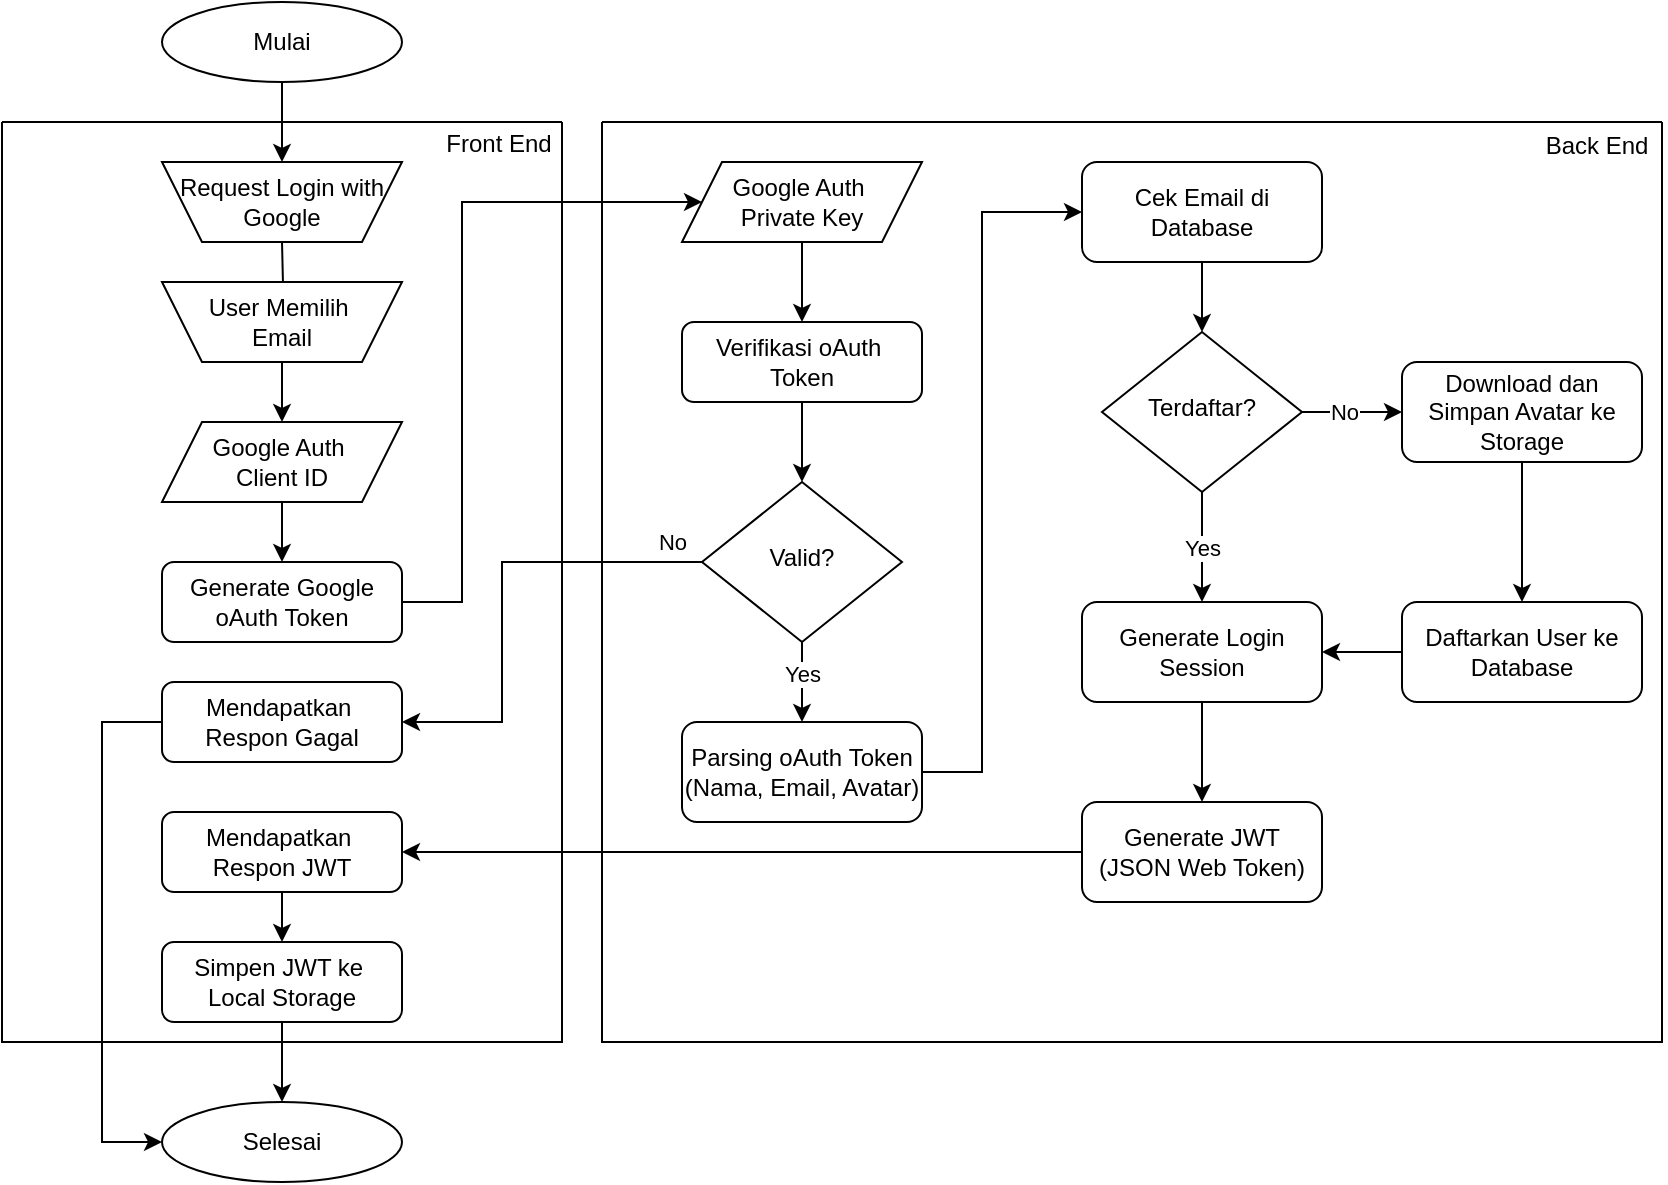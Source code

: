 <mxfile version="24.7.7">
  <diagram id="C5RBs43oDa-KdzZeNtuy" name="Page-1">
    <mxGraphModel dx="787" dy="442" grid="1" gridSize="10" guides="1" tooltips="1" connect="1" arrows="1" fold="1" page="1" pageScale="1" pageWidth="827" pageHeight="1169" math="0" shadow="0">
      <root>
        <mxCell id="WIyWlLk6GJQsqaUBKTNV-0" />
        <mxCell id="WIyWlLk6GJQsqaUBKTNV-1" parent="WIyWlLk6GJQsqaUBKTNV-0" />
        <mxCell id="e-_WCHEav21t-MaE0KTX-3" style="edgeStyle=orthogonalEdgeStyle;rounded=0;orthogonalLoop=1;jettySize=auto;html=1;" edge="1" parent="WIyWlLk6GJQsqaUBKTNV-1">
          <mxGeometry relative="1" as="geometry">
            <mxPoint x="180" y="180" as="sourcePoint" />
            <mxPoint x="180" y="220" as="targetPoint" />
          </mxGeometry>
        </mxCell>
        <mxCell id="e-_WCHEav21t-MaE0KTX-1" style="edgeStyle=orthogonalEdgeStyle;rounded=0;orthogonalLoop=1;jettySize=auto;html=1;entryX=0.5;entryY=0;entryDx=0;entryDy=0;" edge="1" parent="WIyWlLk6GJQsqaUBKTNV-1" source="e-_WCHEav21t-MaE0KTX-0">
          <mxGeometry relative="1" as="geometry">
            <mxPoint x="180" y="140" as="targetPoint" />
          </mxGeometry>
        </mxCell>
        <mxCell id="e-_WCHEav21t-MaE0KTX-0" value="Mulai" style="ellipse;whiteSpace=wrap;html=1;" vertex="1" parent="WIyWlLk6GJQsqaUBKTNV-1">
          <mxGeometry x="120" y="60" width="120" height="40" as="geometry" />
        </mxCell>
        <mxCell id="e-_WCHEav21t-MaE0KTX-14" style="edgeStyle=orthogonalEdgeStyle;rounded=0;orthogonalLoop=1;jettySize=auto;html=1;entryX=0;entryY=0.5;entryDx=0;entryDy=0;exitX=1;exitY=0.5;exitDx=0;exitDy=0;" edge="1" parent="WIyWlLk6GJQsqaUBKTNV-1" source="e-_WCHEav21t-MaE0KTX-4" target="e-_WCHEav21t-MaE0KTX-16">
          <mxGeometry relative="1" as="geometry">
            <Array as="points">
              <mxPoint x="270" y="360" />
              <mxPoint x="270" y="160" />
            </Array>
          </mxGeometry>
        </mxCell>
        <mxCell id="e-_WCHEav21t-MaE0KTX-7" value="Request Login with Google" style="shape=trapezoid;perimeter=trapezoidPerimeter;whiteSpace=wrap;html=1;fixedSize=1;flipV=1;" vertex="1" parent="WIyWlLk6GJQsqaUBKTNV-1">
          <mxGeometry x="120" y="140" width="120" height="40" as="geometry" />
        </mxCell>
        <mxCell id="e-_WCHEav21t-MaE0KTX-11" value="" style="swimlane;startSize=0;" vertex="1" parent="WIyWlLk6GJQsqaUBKTNV-1">
          <mxGeometry x="40" y="120" width="280" height="460" as="geometry" />
        </mxCell>
        <mxCell id="e-_WCHEav21t-MaE0KTX-23" value="Mendapatkan&amp;nbsp;&lt;div&gt;Respon Gagal&lt;/div&gt;" style="rounded=1;whiteSpace=wrap;html=1;fontSize=12;glass=0;strokeWidth=1;shadow=0;" vertex="1" parent="e-_WCHEav21t-MaE0KTX-11">
          <mxGeometry x="80" y="280" width="120" height="40" as="geometry" />
        </mxCell>
        <mxCell id="e-_WCHEav21t-MaE0KTX-6" value="User Memilih&amp;nbsp;&lt;div&gt;Email&lt;/div&gt;" style="shape=trapezoid;perimeter=trapezoidPerimeter;whiteSpace=wrap;html=1;fixedSize=1;flipV=1;" vertex="1" parent="e-_WCHEav21t-MaE0KTX-11">
          <mxGeometry x="80" y="80" width="120" height="40" as="geometry" />
        </mxCell>
        <mxCell id="e-_WCHEav21t-MaE0KTX-8" value="Google Auth&amp;nbsp;&lt;div&gt;Client ID&lt;/div&gt;" style="shape=parallelogram;perimeter=parallelogramPerimeter;whiteSpace=wrap;html=1;fixedSize=1;" vertex="1" parent="e-_WCHEav21t-MaE0KTX-11">
          <mxGeometry x="80" y="150" width="120" height="40" as="geometry" />
        </mxCell>
        <mxCell id="e-_WCHEav21t-MaE0KTX-9" style="edgeStyle=orthogonalEdgeStyle;rounded=0;orthogonalLoop=1;jettySize=auto;html=1;entryX=0.5;entryY=0;entryDx=0;entryDy=0;" edge="1" parent="e-_WCHEav21t-MaE0KTX-11" source="e-_WCHEav21t-MaE0KTX-6" target="e-_WCHEav21t-MaE0KTX-8">
          <mxGeometry relative="1" as="geometry" />
        </mxCell>
        <mxCell id="e-_WCHEav21t-MaE0KTX-4" value="Generate Google oAuth Token" style="rounded=1;whiteSpace=wrap;html=1;fontSize=12;glass=0;strokeWidth=1;shadow=0;" vertex="1" parent="e-_WCHEav21t-MaE0KTX-11">
          <mxGeometry x="80" y="220" width="120" height="40" as="geometry" />
        </mxCell>
        <mxCell id="e-_WCHEav21t-MaE0KTX-10" style="edgeStyle=orthogonalEdgeStyle;rounded=0;orthogonalLoop=1;jettySize=auto;html=1;entryX=0.5;entryY=0;entryDx=0;entryDy=0;" edge="1" parent="e-_WCHEav21t-MaE0KTX-11" source="e-_WCHEav21t-MaE0KTX-8" target="e-_WCHEav21t-MaE0KTX-4">
          <mxGeometry relative="1" as="geometry" />
        </mxCell>
        <mxCell id="e-_WCHEav21t-MaE0KTX-46" style="edgeStyle=orthogonalEdgeStyle;rounded=0;orthogonalLoop=1;jettySize=auto;html=1;entryX=0.5;entryY=0;entryDx=0;entryDy=0;" edge="1" parent="e-_WCHEav21t-MaE0KTX-11" source="e-_WCHEav21t-MaE0KTX-41" target="e-_WCHEav21t-MaE0KTX-45">
          <mxGeometry relative="1" as="geometry" />
        </mxCell>
        <mxCell id="e-_WCHEav21t-MaE0KTX-41" value="Mendapatkan&amp;nbsp;&lt;div&gt;Respon JWT&lt;/div&gt;" style="rounded=1;whiteSpace=wrap;html=1;fontSize=12;glass=0;strokeWidth=1;shadow=0;" vertex="1" parent="e-_WCHEav21t-MaE0KTX-11">
          <mxGeometry x="80" y="345" width="120" height="40" as="geometry" />
        </mxCell>
        <mxCell id="e-_WCHEav21t-MaE0KTX-45" value="Simpen JWT ke&amp;nbsp;&lt;div&gt;Local Storage&lt;/div&gt;" style="rounded=1;whiteSpace=wrap;html=1;fontSize=12;glass=0;strokeWidth=1;shadow=0;" vertex="1" parent="e-_WCHEav21t-MaE0KTX-11">
          <mxGeometry x="80" y="410" width="120" height="40" as="geometry" />
        </mxCell>
        <mxCell id="e-_WCHEav21t-MaE0KTX-51" value="Front End" style="text;html=1;align=center;verticalAlign=middle;resizable=0;points=[];autosize=1;strokeColor=none;fillColor=none;" vertex="1" parent="e-_WCHEav21t-MaE0KTX-11">
          <mxGeometry x="208" y="-4" width="80" height="30" as="geometry" />
        </mxCell>
        <mxCell id="e-_WCHEav21t-MaE0KTX-12" value="" style="swimlane;startSize=0;" vertex="1" parent="WIyWlLk6GJQsqaUBKTNV-1">
          <mxGeometry x="340" y="120" width="530" height="460" as="geometry" />
        </mxCell>
        <mxCell id="e-_WCHEav21t-MaE0KTX-31" style="edgeStyle=orthogonalEdgeStyle;rounded=0;orthogonalLoop=1;jettySize=auto;html=1;entryX=0;entryY=0.5;entryDx=0;entryDy=0;" edge="1" parent="e-_WCHEav21t-MaE0KTX-12" source="e-_WCHEav21t-MaE0KTX-13" target="e-_WCHEav21t-MaE0KTX-30">
          <mxGeometry relative="1" as="geometry">
            <Array as="points">
              <mxPoint x="190" y="325" />
              <mxPoint x="190" y="45" />
            </Array>
          </mxGeometry>
        </mxCell>
        <mxCell id="e-_WCHEav21t-MaE0KTX-13" value="Parsing oAuth&amp;nbsp;&lt;span style=&quot;background-color: initial;&quot;&gt;Token&lt;/span&gt;&lt;div&gt;(Nama, Email, Avatar)&lt;/div&gt;" style="rounded=1;whiteSpace=wrap;html=1;fontSize=12;glass=0;strokeWidth=1;shadow=0;" vertex="1" parent="e-_WCHEav21t-MaE0KTX-12">
          <mxGeometry x="40" y="300" width="120" height="50" as="geometry" />
        </mxCell>
        <mxCell id="e-_WCHEav21t-MaE0KTX-21" style="edgeStyle=orthogonalEdgeStyle;rounded=0;orthogonalLoop=1;jettySize=auto;html=1;entryX=0.5;entryY=0;entryDx=0;entryDy=0;" edge="1" parent="e-_WCHEav21t-MaE0KTX-12" source="e-_WCHEav21t-MaE0KTX-15" target="e-_WCHEav21t-MaE0KTX-20">
          <mxGeometry relative="1" as="geometry" />
        </mxCell>
        <mxCell id="e-_WCHEav21t-MaE0KTX-15" value="Verifikasi oAuth&amp;nbsp;&lt;div&gt;Token&lt;/div&gt;" style="rounded=1;whiteSpace=wrap;html=1;fontSize=12;glass=0;strokeWidth=1;shadow=0;" vertex="1" parent="e-_WCHEav21t-MaE0KTX-12">
          <mxGeometry x="40" y="100" width="120" height="40" as="geometry" />
        </mxCell>
        <mxCell id="e-_WCHEav21t-MaE0KTX-18" style="edgeStyle=orthogonalEdgeStyle;rounded=0;orthogonalLoop=1;jettySize=auto;html=1;entryX=0.5;entryY=0;entryDx=0;entryDy=0;" edge="1" parent="e-_WCHEav21t-MaE0KTX-12" source="e-_WCHEav21t-MaE0KTX-16" target="e-_WCHEav21t-MaE0KTX-15">
          <mxGeometry relative="1" as="geometry" />
        </mxCell>
        <mxCell id="e-_WCHEav21t-MaE0KTX-16" value="Google Auth&amp;nbsp;&lt;div&gt;Private Key&lt;/div&gt;" style="shape=parallelogram;perimeter=parallelogramPerimeter;whiteSpace=wrap;html=1;fixedSize=1;" vertex="1" parent="e-_WCHEav21t-MaE0KTX-12">
          <mxGeometry x="40" y="20" width="120" height="40" as="geometry" />
        </mxCell>
        <mxCell id="e-_WCHEav21t-MaE0KTX-22" style="edgeStyle=orthogonalEdgeStyle;rounded=0;orthogonalLoop=1;jettySize=auto;html=1;entryX=0.5;entryY=0;entryDx=0;entryDy=0;" edge="1" parent="e-_WCHEav21t-MaE0KTX-12" source="e-_WCHEav21t-MaE0KTX-20" target="e-_WCHEav21t-MaE0KTX-13">
          <mxGeometry relative="1" as="geometry" />
        </mxCell>
        <mxCell id="e-_WCHEav21t-MaE0KTX-27" value="Yes" style="edgeLabel;html=1;align=center;verticalAlign=middle;resizable=0;points=[];" vertex="1" connectable="0" parent="e-_WCHEav21t-MaE0KTX-22">
          <mxGeometry x="-0.516" relative="1" as="geometry">
            <mxPoint y="6" as="offset" />
          </mxGeometry>
        </mxCell>
        <mxCell id="e-_WCHEav21t-MaE0KTX-20" value="Valid?" style="rhombus;whiteSpace=wrap;html=1;shadow=0;fontFamily=Helvetica;fontSize=12;align=center;strokeWidth=1;spacing=6;spacingTop=-4;" vertex="1" parent="e-_WCHEav21t-MaE0KTX-12">
          <mxGeometry x="50" y="180" width="100" height="80" as="geometry" />
        </mxCell>
        <mxCell id="e-_WCHEav21t-MaE0KTX-34" value="Yes" style="edgeStyle=orthogonalEdgeStyle;rounded=0;orthogonalLoop=1;jettySize=auto;html=1;" edge="1" parent="e-_WCHEav21t-MaE0KTX-12" source="e-_WCHEav21t-MaE0KTX-29" target="e-_WCHEav21t-MaE0KTX-32">
          <mxGeometry relative="1" as="geometry" />
        </mxCell>
        <mxCell id="e-_WCHEav21t-MaE0KTX-38" style="edgeStyle=orthogonalEdgeStyle;rounded=0;orthogonalLoop=1;jettySize=auto;html=1;entryX=0;entryY=0.5;entryDx=0;entryDy=0;" edge="1" parent="e-_WCHEav21t-MaE0KTX-12" source="e-_WCHEav21t-MaE0KTX-29" target="e-_WCHEav21t-MaE0KTX-37">
          <mxGeometry relative="1" as="geometry" />
        </mxCell>
        <mxCell id="e-_WCHEav21t-MaE0KTX-44" value="No" style="edgeLabel;html=1;align=center;verticalAlign=middle;resizable=0;points=[];" vertex="1" connectable="0" parent="e-_WCHEav21t-MaE0KTX-38">
          <mxGeometry x="-0.175" relative="1" as="geometry">
            <mxPoint as="offset" />
          </mxGeometry>
        </mxCell>
        <mxCell id="e-_WCHEav21t-MaE0KTX-29" value="Terdaftar?" style="rhombus;whiteSpace=wrap;html=1;shadow=0;fontFamily=Helvetica;fontSize=12;align=center;strokeWidth=1;spacing=6;spacingTop=-4;" vertex="1" parent="e-_WCHEav21t-MaE0KTX-12">
          <mxGeometry x="250" y="105" width="100" height="80" as="geometry" />
        </mxCell>
        <mxCell id="e-_WCHEav21t-MaE0KTX-36" style="edgeStyle=orthogonalEdgeStyle;rounded=0;orthogonalLoop=1;jettySize=auto;html=1;entryX=0.5;entryY=0;entryDx=0;entryDy=0;" edge="1" parent="e-_WCHEav21t-MaE0KTX-12" source="e-_WCHEav21t-MaE0KTX-30" target="e-_WCHEav21t-MaE0KTX-29">
          <mxGeometry relative="1" as="geometry" />
        </mxCell>
        <mxCell id="e-_WCHEav21t-MaE0KTX-30" value="Cek Email di Database" style="rounded=1;whiteSpace=wrap;html=1;fontSize=12;glass=0;strokeWidth=1;shadow=0;" vertex="1" parent="e-_WCHEav21t-MaE0KTX-12">
          <mxGeometry x="240" y="20" width="120" height="50" as="geometry" />
        </mxCell>
        <mxCell id="e-_WCHEav21t-MaE0KTX-35" style="edgeStyle=orthogonalEdgeStyle;rounded=0;orthogonalLoop=1;jettySize=auto;html=1;entryX=0.5;entryY=0;entryDx=0;entryDy=0;" edge="1" parent="e-_WCHEav21t-MaE0KTX-12" source="e-_WCHEav21t-MaE0KTX-32" target="e-_WCHEav21t-MaE0KTX-33">
          <mxGeometry relative="1" as="geometry" />
        </mxCell>
        <mxCell id="e-_WCHEav21t-MaE0KTX-32" value="Generate Login Session" style="rounded=1;whiteSpace=wrap;html=1;fontSize=12;glass=0;strokeWidth=1;shadow=0;" vertex="1" parent="e-_WCHEav21t-MaE0KTX-12">
          <mxGeometry x="240" y="240" width="120" height="50" as="geometry" />
        </mxCell>
        <mxCell id="e-_WCHEav21t-MaE0KTX-33" value="Generate JWT&lt;div&gt;(JSON Web Token)&lt;/div&gt;" style="rounded=1;whiteSpace=wrap;html=1;fontSize=12;glass=0;strokeWidth=1;shadow=0;" vertex="1" parent="e-_WCHEav21t-MaE0KTX-12">
          <mxGeometry x="240" y="340" width="120" height="50" as="geometry" />
        </mxCell>
        <mxCell id="e-_WCHEav21t-MaE0KTX-43" style="edgeStyle=orthogonalEdgeStyle;rounded=0;orthogonalLoop=1;jettySize=auto;html=1;" edge="1" parent="e-_WCHEav21t-MaE0KTX-12" source="e-_WCHEav21t-MaE0KTX-37" target="e-_WCHEav21t-MaE0KTX-39">
          <mxGeometry relative="1" as="geometry" />
        </mxCell>
        <mxCell id="e-_WCHEav21t-MaE0KTX-37" value="Download dan Simpan Avatar ke Storage" style="rounded=1;whiteSpace=wrap;html=1;fontSize=12;glass=0;strokeWidth=1;shadow=0;" vertex="1" parent="e-_WCHEav21t-MaE0KTX-12">
          <mxGeometry x="400" y="120" width="120" height="50" as="geometry" />
        </mxCell>
        <mxCell id="e-_WCHEav21t-MaE0KTX-40" style="edgeStyle=orthogonalEdgeStyle;rounded=0;orthogonalLoop=1;jettySize=auto;html=1;entryX=1;entryY=0.5;entryDx=0;entryDy=0;" edge="1" parent="e-_WCHEav21t-MaE0KTX-12" source="e-_WCHEav21t-MaE0KTX-39" target="e-_WCHEav21t-MaE0KTX-32">
          <mxGeometry relative="1" as="geometry" />
        </mxCell>
        <mxCell id="e-_WCHEav21t-MaE0KTX-39" value="Daftarkan User ke Database" style="rounded=1;whiteSpace=wrap;html=1;fontSize=12;glass=0;strokeWidth=1;shadow=0;" vertex="1" parent="e-_WCHEav21t-MaE0KTX-12">
          <mxGeometry x="400" y="240" width="120" height="50" as="geometry" />
        </mxCell>
        <mxCell id="e-_WCHEav21t-MaE0KTX-52" value="Back End" style="text;html=1;align=center;verticalAlign=middle;resizable=0;points=[];autosize=1;strokeColor=none;fillColor=none;" vertex="1" parent="e-_WCHEav21t-MaE0KTX-12">
          <mxGeometry x="462" y="-3" width="70" height="30" as="geometry" />
        </mxCell>
        <mxCell id="e-_WCHEav21t-MaE0KTX-24" style="edgeStyle=orthogonalEdgeStyle;rounded=0;orthogonalLoop=1;jettySize=auto;html=1;entryX=1;entryY=0.5;entryDx=0;entryDy=0;" edge="1" parent="WIyWlLk6GJQsqaUBKTNV-1" source="e-_WCHEav21t-MaE0KTX-20" target="e-_WCHEav21t-MaE0KTX-23">
          <mxGeometry relative="1" as="geometry">
            <Array as="points">
              <mxPoint x="290" y="340" />
              <mxPoint x="290" y="420" />
            </Array>
          </mxGeometry>
        </mxCell>
        <mxCell id="e-_WCHEav21t-MaE0KTX-26" value="No" style="edgeLabel;html=1;align=center;verticalAlign=middle;resizable=0;points=[];" vertex="1" connectable="0" parent="e-_WCHEav21t-MaE0KTX-24">
          <mxGeometry x="-0.77" y="1" relative="1" as="geometry">
            <mxPoint x="11" y="-11" as="offset" />
          </mxGeometry>
        </mxCell>
        <mxCell id="e-_WCHEav21t-MaE0KTX-42" style="edgeStyle=orthogonalEdgeStyle;rounded=0;orthogonalLoop=1;jettySize=auto;html=1;" edge="1" parent="WIyWlLk6GJQsqaUBKTNV-1" source="e-_WCHEav21t-MaE0KTX-33" target="e-_WCHEav21t-MaE0KTX-41">
          <mxGeometry relative="1" as="geometry" />
        </mxCell>
        <mxCell id="e-_WCHEav21t-MaE0KTX-47" value="Selesai" style="ellipse;whiteSpace=wrap;html=1;" vertex="1" parent="WIyWlLk6GJQsqaUBKTNV-1">
          <mxGeometry x="120" y="610" width="120" height="40" as="geometry" />
        </mxCell>
        <mxCell id="e-_WCHEav21t-MaE0KTX-48" style="edgeStyle=orthogonalEdgeStyle;rounded=0;orthogonalLoop=1;jettySize=auto;html=1;entryX=0.5;entryY=0;entryDx=0;entryDy=0;" edge="1" parent="WIyWlLk6GJQsqaUBKTNV-1" source="e-_WCHEav21t-MaE0KTX-45" target="e-_WCHEav21t-MaE0KTX-47">
          <mxGeometry relative="1" as="geometry" />
        </mxCell>
        <mxCell id="e-_WCHEav21t-MaE0KTX-50" style="edgeStyle=orthogonalEdgeStyle;rounded=0;orthogonalLoop=1;jettySize=auto;html=1;entryX=0;entryY=0.5;entryDx=0;entryDy=0;" edge="1" parent="WIyWlLk6GJQsqaUBKTNV-1" source="e-_WCHEav21t-MaE0KTX-23" target="e-_WCHEav21t-MaE0KTX-47">
          <mxGeometry relative="1" as="geometry">
            <Array as="points">
              <mxPoint x="90" y="420" />
              <mxPoint x="90" y="630" />
            </Array>
          </mxGeometry>
        </mxCell>
      </root>
    </mxGraphModel>
  </diagram>
</mxfile>
